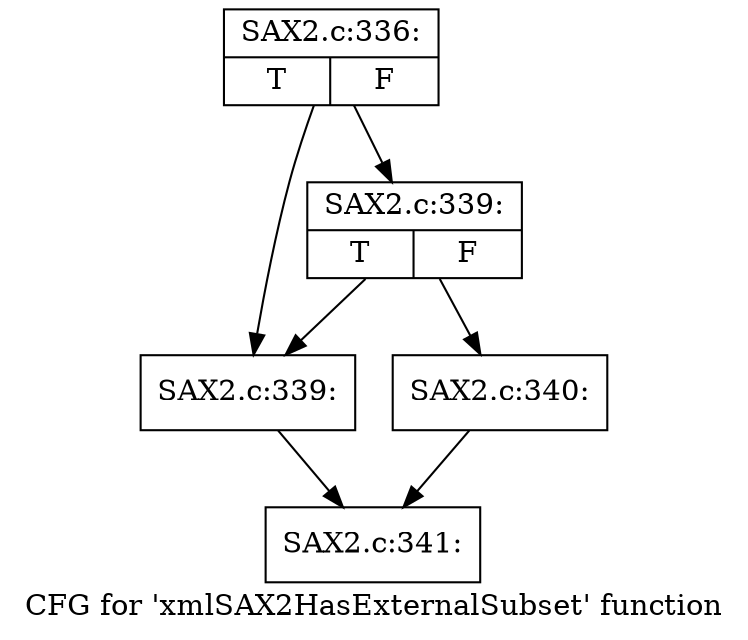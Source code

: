 digraph "CFG for 'xmlSAX2HasExternalSubset' function" {
	label="CFG for 'xmlSAX2HasExternalSubset' function";

	Node0x410f950 [shape=record,label="{SAX2.c:336:|{<s0>T|<s1>F}}"];
	Node0x410f950 -> Node0x410ba20;
	Node0x410f950 -> Node0x410bac0;
	Node0x410bac0 [shape=record,label="{SAX2.c:339:|{<s0>T|<s1>F}}"];
	Node0x410bac0 -> Node0x410ba20;
	Node0x410bac0 -> Node0x410ba70;
	Node0x410ba20 [shape=record,label="{SAX2.c:339:}"];
	Node0x410ba20 -> Node0x410fc80;
	Node0x410ba70 [shape=record,label="{SAX2.c:340:}"];
	Node0x410ba70 -> Node0x410fc80;
	Node0x410fc80 [shape=record,label="{SAX2.c:341:}"];
}
